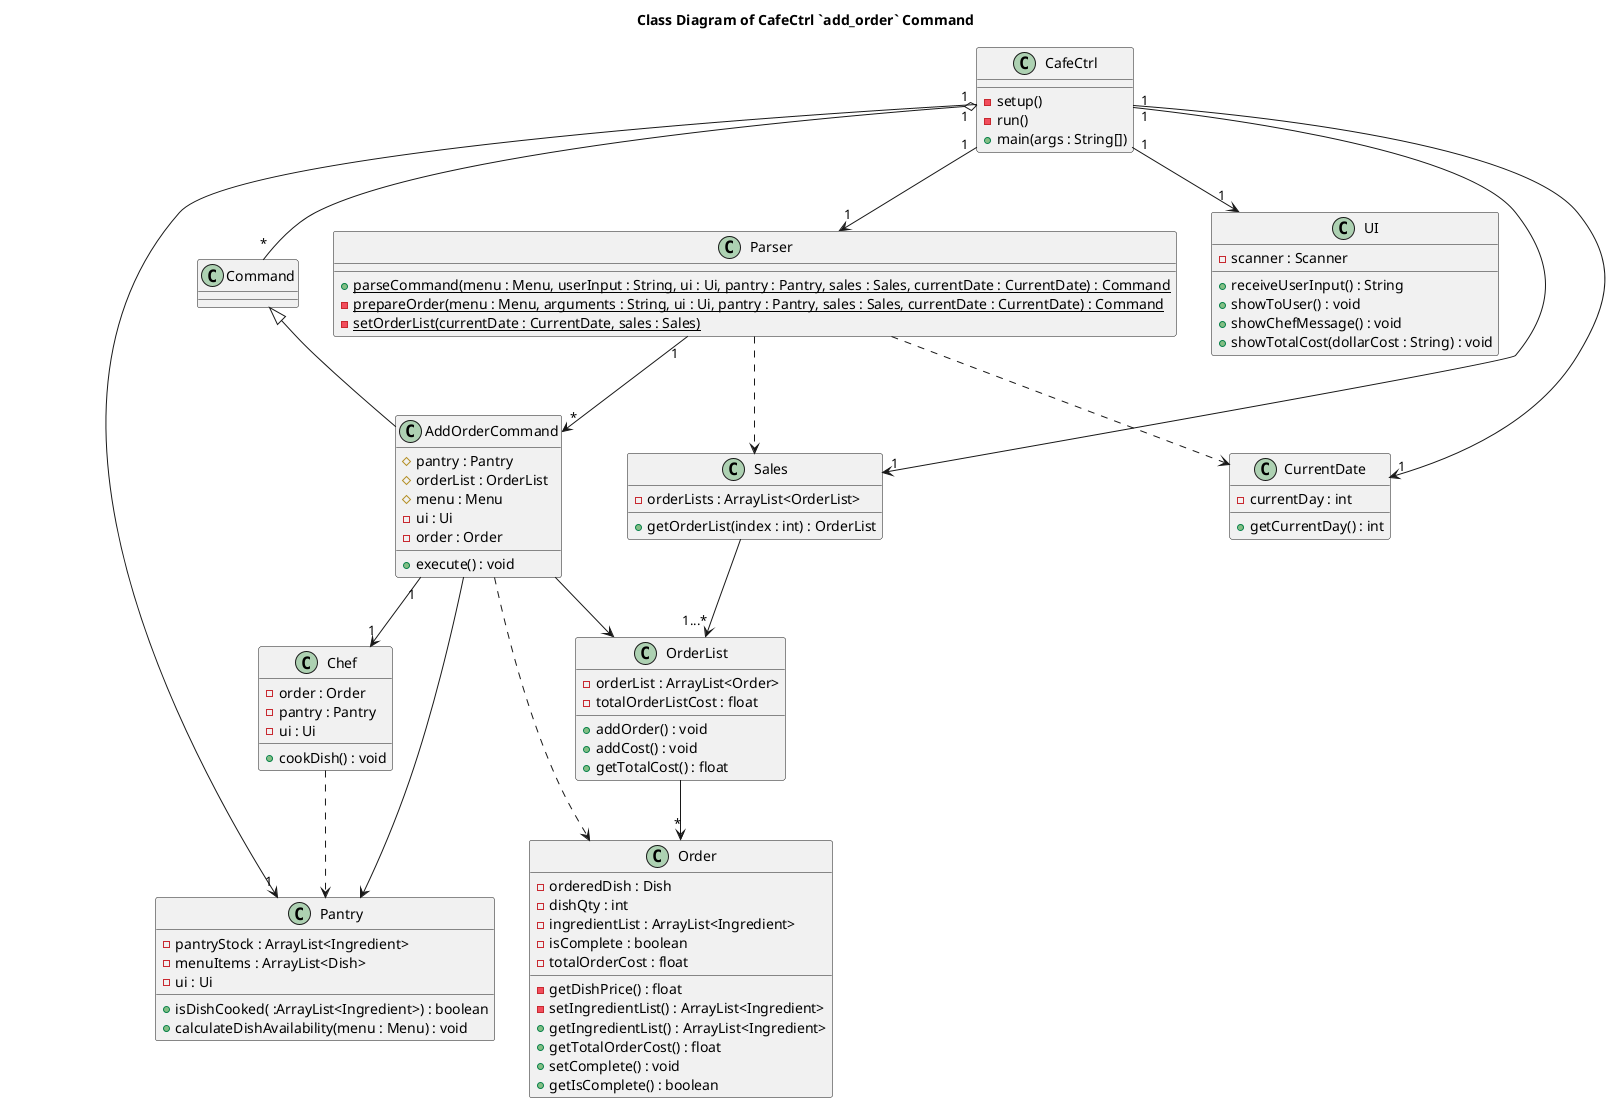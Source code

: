 @startuml
'https://plantuml.com/class-diagram

title Class Diagram of CafeCtrl `add_order` Command

CafeCtrl "1" --> "1" UI
CafeCtrl "1" --> "1" Parser
CafeCtrl "1" --> "1" Sales
CafeCtrl "1" --> "1" Pantry
CafeCtrl "1" --> "1" CurrentDate
CafeCtrl "1" o-- "*" Command

Command <|- AddOrderCommand
Parser "1" --> "*" AddOrderCommand
Parser ..> CurrentDate
Parser ..> Sales
AddOrderCommand --> OrderList
AddOrderCommand "1" --> "1" Chef
AddOrderCommand --> Pantry
AddOrderCommand ..> Order
OrderList --> "*" Order
Sales --> "1...*" OrderList
Chef ..> Pantry

class CafeCtrl {
- setup()
- run()
+ main(args : String[])
}

class Command {

}

class UI {
- scanner : Scanner
+ receiveUserInput() : String
+ showToUser() : void
+ showChefMessage() : void
+ showTotalCost(dollarCost : String) : void
}

class AddOrderCommand {
# pantry : Pantry
# orderList : OrderList
# menu : Menu
- ui : Ui
- order : Order
+ execute() : void
}

class Parser {
{static} + parseCommand(menu : Menu, userInput : String, ui : Ui, pantry : Pantry, sales : Sales, currentDate : CurrentDate) : Command
{static} - prepareOrder(menu : Menu, arguments : String, ui : Ui, pantry : Pantry, sales : Sales, currentDate : CurrentDate) : Command
{static} - setOrderList(currentDate : CurrentDate, sales : Sales)
}

class OrderList {
- orderList : ArrayList<Order>
- totalOrderListCost : float
+ addOrder() : void
+ addCost() : void
+ getTotalCost() : float
}

class Order {
- orderedDish : Dish
- dishQty : int
- ingredientList : ArrayList<Ingredient>
- isComplete : boolean
- totalOrderCost : float
- getDishPrice() : float
- setIngredientList() : ArrayList<Ingredient>
+ getIngredientList() : ArrayList<Ingredient>
+ getTotalOrderCost() : float
+ setComplete() : void
+ getIsComplete() : boolean
}

class Chef {
- order : Order
- pantry : Pantry
- ui : Ui
+ cookDish() : void
}

class Pantry {
- pantryStock : ArrayList<Ingredient>
- menuItems : ArrayList<Dish>
- ui : Ui
+ isDishCooked( :ArrayList<Ingredient>) : boolean
+ calculateDishAvailability(menu : Menu) : void
}

class Sales {
- orderLists : ArrayList<OrderList>
+ getOrderList(index : int) : OrderList
}

class CurrentDate {
- currentDay : int
+ getCurrentDay() : int
}

@enduml